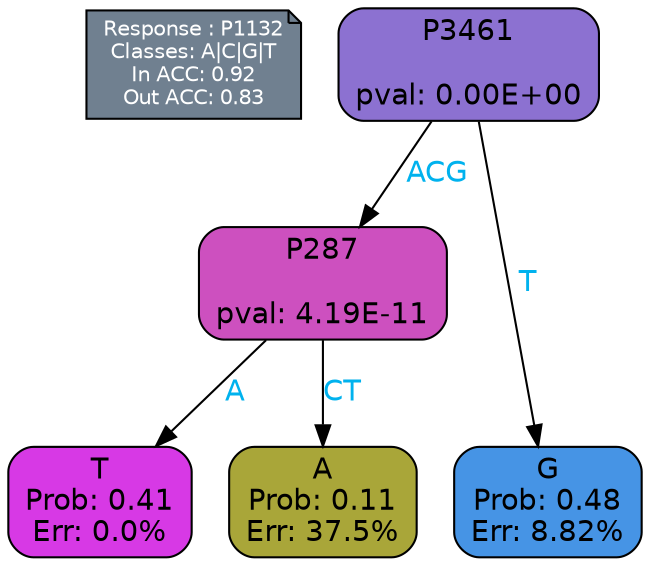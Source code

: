 digraph Tree {
node [shape=box, style="filled, rounded", color="black", fontname=helvetica] ;
graph [ranksep=equally, splines=polylines, bgcolor=transparent, dpi=600] ;
edge [fontname=helvetica] ;
LEGEND [label="Response : P1132
Classes: A|C|G|T
In ACC: 0.92
Out ACC: 0.83
",shape=note,align=left,style=filled,fillcolor="slategray",fontcolor="white",fontsize=10];1 [label="P3461

pval: 0.00E+00", fillcolor="#8c71d1"] ;
2 [label="P287

pval: 4.19E-11", fillcolor="#cd50bf"] ;
3 [label="T
Prob: 0.41
Err: 0.0%", fillcolor="#d739e5"] ;
4 [label="A
Prob: 0.11
Err: 37.5%", fillcolor="#a9a639"] ;
5 [label="G
Prob: 0.48
Err: 8.82%", fillcolor="#4694e5"] ;
1 -> 2 [label="ACG",fontcolor=deepskyblue2] ;
1 -> 5 [label="T",fontcolor=deepskyblue2] ;
2 -> 3 [label="A",fontcolor=deepskyblue2] ;
2 -> 4 [label="CT",fontcolor=deepskyblue2] ;
{rank = same; 3;4;5;}{rank = same; LEGEND;1;}}
